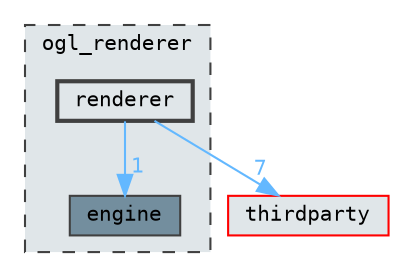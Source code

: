 digraph "C:/Users/s239074/Documents/ogl_renderer/ogl_renderer/renderer"
{
 // LATEX_PDF_SIZE
  bgcolor="transparent";
  edge [fontname=Terminal,fontsize=10,labelfontname=Helvetica,labelfontsize=10];
  node [fontname=Terminal,fontsize=10,shape=box,height=0.2,width=0.4];
  compound=true
  subgraph clusterdir_2b2a168c9e13632d0f1f804bd0adc88f {
    graph [ bgcolor="#e0e6e9", pencolor="grey25", label="ogl_renderer", fontname=Terminal,fontsize=10 style="filled,dashed", URL="dir_2b2a168c9e13632d0f1f804bd0adc88f.html",tooltip=""]
  dir_0ab00c0635e63e1504d17e57dc41b5b8 [label="engine", fillcolor="#738e9e", color="grey25", style="filled", URL="dir_0ab00c0635e63e1504d17e57dc41b5b8.html",tooltip=""];
  dir_1b3b63ba526ce20b68b39a898b8fe507 [label="renderer", fillcolor="#e0e6e9", color="grey25", style="filled,bold", URL="dir_1b3b63ba526ce20b68b39a898b8fe507.html",tooltip=""];
  }
  dir_7f51fab15f37f4c20c90b1af38889ac7 [label="thirdparty", fillcolor="#e0e6e9", color="red", style="filled", URL="dir_7f51fab15f37f4c20c90b1af38889ac7.html",tooltip=""];
  dir_1b3b63ba526ce20b68b39a898b8fe507->dir_0ab00c0635e63e1504d17e57dc41b5b8 [headlabel="1", labeldistance=1.5 headhref="dir_000039_000022.html" color="steelblue1" fontcolor="steelblue1"];
  dir_1b3b63ba526ce20b68b39a898b8fe507->dir_7f51fab15f37f4c20c90b1af38889ac7 [headlabel="7", labeldistance=1.5 headhref="dir_000039_000044.html" color="steelblue1" fontcolor="steelblue1"];
}
